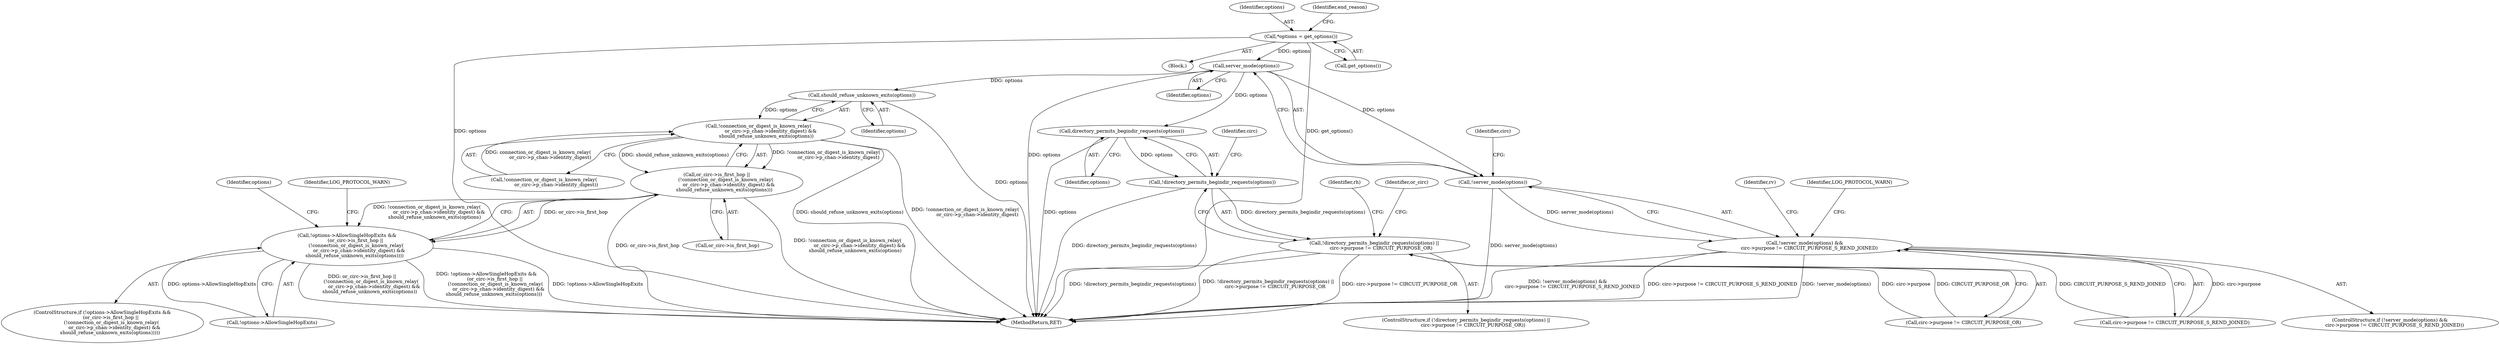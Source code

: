 digraph "0_tor_79b59a2dfcb68897ee89d98587d09e55f07e68d7@pointer" {
"1000205" [label="(Call,server_mode(options))"];
"1000148" [label="(Call,*options = get_options())"];
"1000204" [label="(Call,!server_mode(options))"];
"1000203" [label="(Call,!server_mode(options) &&\n      circ->purpose != CIRCUIT_PURPOSE_S_REND_JOINED)"];
"1000304" [label="(Call,should_refuse_unknown_exits(options))"];
"1000296" [label="(Call,!connection_or_digest_is_known_relay(\n                or_circ->p_chan->identity_digest) &&\n          should_refuse_unknown_exits(options))"];
"1000292" [label="(Call,or_circ->is_first_hop ||\n            (!connection_or_digest_is_known_relay(\n                or_circ->p_chan->identity_digest) &&\n          should_refuse_unknown_exits(options)))"];
"1000287" [label="(Call,!options->AllowSingleHopExits &&\n           (or_circ->is_first_hop ||\n            (!connection_or_digest_is_known_relay(\n                or_circ->p_chan->identity_digest) &&\n          should_refuse_unknown_exits(options))))"];
"1000349" [label="(Call,directory_permits_begindir_requests(options))"];
"1000348" [label="(Call,!directory_permits_begindir_requests(options))"];
"1000347" [label="(Call,!directory_permits_begindir_requests(options) ||\n         circ->purpose != CIRCUIT_PURPOSE_OR)"];
"1000206" [label="(Identifier,options)"];
"1000353" [label="(Identifier,circ)"];
"1000148" [label="(Call,*options = get_options())"];
"1000205" [label="(Call,server_mode(options))"];
"1000359" [label="(Identifier,rh)"];
"1000286" [label="(ControlStructure,if (!options->AllowSingleHopExits &&\n           (or_circ->is_first_hop ||\n            (!connection_or_digest_is_known_relay(\n                or_circ->p_chan->identity_digest) &&\n          should_refuse_unknown_exits(options)))))"];
"1000288" [label="(Call,!options->AllowSingleHopExits)"];
"1000124" [label="(Block,)"];
"1000209" [label="(Identifier,circ)"];
"1000214" [label="(Identifier,LOG_PROTOCOL_WARN)"];
"1000203" [label="(Call,!server_mode(options) &&\n      circ->purpose != CIRCUIT_PURPOSE_S_REND_JOINED)"];
"1000718" [label="(MethodReturn,RET)"];
"1000149" [label="(Identifier,options)"];
"1000297" [label="(Call,!connection_or_digest_is_known_relay(\n                or_circ->p_chan->identity_digest))"];
"1000304" [label="(Call,should_refuse_unknown_exits(options))"];
"1000346" [label="(ControlStructure,if (!directory_permits_begindir_requests(options) ||\n         circ->purpose != CIRCUIT_PURPOSE_OR))"];
"1000150" [label="(Call,get_options())"];
"1000349" [label="(Call,directory_permits_begindir_requests(options))"];
"1000409" [label="(Identifier,options)"];
"1000204" [label="(Call,!server_mode(options))"];
"1000155" [label="(Identifier,end_reason)"];
"1000368" [label="(Identifier,or_circ)"];
"1000348" [label="(Call,!directory_permits_begindir_requests(options))"];
"1000227" [label="(Identifier,rv)"];
"1000202" [label="(ControlStructure,if (!server_mode(options) &&\n      circ->purpose != CIRCUIT_PURPOSE_S_REND_JOINED))"];
"1000347" [label="(Call,!directory_permits_begindir_requests(options) ||\n         circ->purpose != CIRCUIT_PURPOSE_OR)"];
"1000351" [label="(Call,circ->purpose != CIRCUIT_PURPOSE_OR)"];
"1000305" [label="(Identifier,options)"];
"1000293" [label="(Call,or_circ->is_first_hop)"];
"1000292" [label="(Call,or_circ->is_first_hop ||\n            (!connection_or_digest_is_known_relay(\n                or_circ->p_chan->identity_digest) &&\n          should_refuse_unknown_exits(options)))"];
"1000308" [label="(Identifier,LOG_PROTOCOL_WARN)"];
"1000287" [label="(Call,!options->AllowSingleHopExits &&\n           (or_circ->is_first_hop ||\n            (!connection_or_digest_is_known_relay(\n                or_circ->p_chan->identity_digest) &&\n          should_refuse_unknown_exits(options))))"];
"1000350" [label="(Identifier,options)"];
"1000296" [label="(Call,!connection_or_digest_is_known_relay(\n                or_circ->p_chan->identity_digest) &&\n          should_refuse_unknown_exits(options))"];
"1000207" [label="(Call,circ->purpose != CIRCUIT_PURPOSE_S_REND_JOINED)"];
"1000205" -> "1000204"  [label="AST: "];
"1000205" -> "1000206"  [label="CFG: "];
"1000206" -> "1000205"  [label="AST: "];
"1000204" -> "1000205"  [label="CFG: "];
"1000205" -> "1000718"  [label="DDG: options"];
"1000205" -> "1000204"  [label="DDG: options"];
"1000148" -> "1000205"  [label="DDG: options"];
"1000205" -> "1000304"  [label="DDG: options"];
"1000205" -> "1000349"  [label="DDG: options"];
"1000148" -> "1000124"  [label="AST: "];
"1000148" -> "1000150"  [label="CFG: "];
"1000149" -> "1000148"  [label="AST: "];
"1000150" -> "1000148"  [label="AST: "];
"1000155" -> "1000148"  [label="CFG: "];
"1000148" -> "1000718"  [label="DDG: options"];
"1000148" -> "1000718"  [label="DDG: get_options()"];
"1000204" -> "1000203"  [label="AST: "];
"1000209" -> "1000204"  [label="CFG: "];
"1000203" -> "1000204"  [label="CFG: "];
"1000204" -> "1000718"  [label="DDG: server_mode(options)"];
"1000204" -> "1000203"  [label="DDG: server_mode(options)"];
"1000203" -> "1000202"  [label="AST: "];
"1000203" -> "1000207"  [label="CFG: "];
"1000207" -> "1000203"  [label="AST: "];
"1000214" -> "1000203"  [label="CFG: "];
"1000227" -> "1000203"  [label="CFG: "];
"1000203" -> "1000718"  [label="DDG: !server_mode(options) &&\n      circ->purpose != CIRCUIT_PURPOSE_S_REND_JOINED"];
"1000203" -> "1000718"  [label="DDG: circ->purpose != CIRCUIT_PURPOSE_S_REND_JOINED"];
"1000203" -> "1000718"  [label="DDG: !server_mode(options)"];
"1000207" -> "1000203"  [label="DDG: circ->purpose"];
"1000207" -> "1000203"  [label="DDG: CIRCUIT_PURPOSE_S_REND_JOINED"];
"1000304" -> "1000296"  [label="AST: "];
"1000304" -> "1000305"  [label="CFG: "];
"1000305" -> "1000304"  [label="AST: "];
"1000296" -> "1000304"  [label="CFG: "];
"1000304" -> "1000718"  [label="DDG: options"];
"1000304" -> "1000296"  [label="DDG: options"];
"1000296" -> "1000292"  [label="AST: "];
"1000296" -> "1000297"  [label="CFG: "];
"1000297" -> "1000296"  [label="AST: "];
"1000292" -> "1000296"  [label="CFG: "];
"1000296" -> "1000718"  [label="DDG: should_refuse_unknown_exits(options)"];
"1000296" -> "1000718"  [label="DDG: !connection_or_digest_is_known_relay(\n                or_circ->p_chan->identity_digest)"];
"1000296" -> "1000292"  [label="DDG: !connection_or_digest_is_known_relay(\n                or_circ->p_chan->identity_digest)"];
"1000296" -> "1000292"  [label="DDG: should_refuse_unknown_exits(options)"];
"1000297" -> "1000296"  [label="DDG: connection_or_digest_is_known_relay(\n                or_circ->p_chan->identity_digest)"];
"1000292" -> "1000287"  [label="AST: "];
"1000292" -> "1000293"  [label="CFG: "];
"1000293" -> "1000292"  [label="AST: "];
"1000287" -> "1000292"  [label="CFG: "];
"1000292" -> "1000718"  [label="DDG: or_circ->is_first_hop"];
"1000292" -> "1000718"  [label="DDG: !connection_or_digest_is_known_relay(\n                or_circ->p_chan->identity_digest) &&\n          should_refuse_unknown_exits(options)"];
"1000292" -> "1000287"  [label="DDG: or_circ->is_first_hop"];
"1000292" -> "1000287"  [label="DDG: !connection_or_digest_is_known_relay(\n                or_circ->p_chan->identity_digest) &&\n          should_refuse_unknown_exits(options)"];
"1000287" -> "1000286"  [label="AST: "];
"1000287" -> "1000288"  [label="CFG: "];
"1000288" -> "1000287"  [label="AST: "];
"1000308" -> "1000287"  [label="CFG: "];
"1000409" -> "1000287"  [label="CFG: "];
"1000287" -> "1000718"  [label="DDG: or_circ->is_first_hop ||\n            (!connection_or_digest_is_known_relay(\n                or_circ->p_chan->identity_digest) &&\n          should_refuse_unknown_exits(options))"];
"1000287" -> "1000718"  [label="DDG: !options->AllowSingleHopExits &&\n           (or_circ->is_first_hop ||\n            (!connection_or_digest_is_known_relay(\n                or_circ->p_chan->identity_digest) &&\n          should_refuse_unknown_exits(options)))"];
"1000287" -> "1000718"  [label="DDG: !options->AllowSingleHopExits"];
"1000288" -> "1000287"  [label="DDG: options->AllowSingleHopExits"];
"1000349" -> "1000348"  [label="AST: "];
"1000349" -> "1000350"  [label="CFG: "];
"1000350" -> "1000349"  [label="AST: "];
"1000348" -> "1000349"  [label="CFG: "];
"1000349" -> "1000718"  [label="DDG: options"];
"1000349" -> "1000348"  [label="DDG: options"];
"1000348" -> "1000347"  [label="AST: "];
"1000353" -> "1000348"  [label="CFG: "];
"1000347" -> "1000348"  [label="CFG: "];
"1000348" -> "1000718"  [label="DDG: directory_permits_begindir_requests(options)"];
"1000348" -> "1000347"  [label="DDG: directory_permits_begindir_requests(options)"];
"1000347" -> "1000346"  [label="AST: "];
"1000347" -> "1000351"  [label="CFG: "];
"1000351" -> "1000347"  [label="AST: "];
"1000359" -> "1000347"  [label="CFG: "];
"1000368" -> "1000347"  [label="CFG: "];
"1000347" -> "1000718"  [label="DDG: circ->purpose != CIRCUIT_PURPOSE_OR"];
"1000347" -> "1000718"  [label="DDG: !directory_permits_begindir_requests(options)"];
"1000347" -> "1000718"  [label="DDG: !directory_permits_begindir_requests(options) ||\n         circ->purpose != CIRCUIT_PURPOSE_OR"];
"1000351" -> "1000347"  [label="DDG: circ->purpose"];
"1000351" -> "1000347"  [label="DDG: CIRCUIT_PURPOSE_OR"];
}
